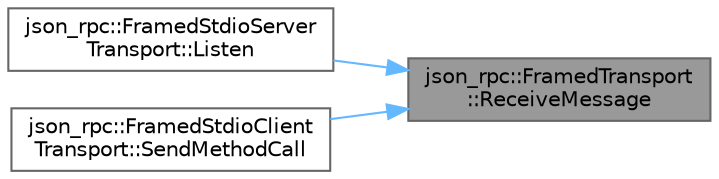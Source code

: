digraph "json_rpc::FramedTransport::ReceiveMessage"
{
 // LATEX_PDF_SIZE
  bgcolor="transparent";
  edge [fontname=Helvetica,fontsize=10,labelfontname=Helvetica,labelfontsize=10];
  node [fontname=Helvetica,fontsize=10,shape=box,height=0.2,width=0.4];
  rankdir="RL";
  Node1 [id="Node000001",label="json_rpc::FramedTransport\l::ReceiveMessage",height=0.2,width=0.4,color="gray40", fillcolor="grey60", style="filled", fontcolor="black",tooltip="Receives a framed message."];
  Node1 -> Node2 [id="edge1_Node000001_Node000002",dir="back",color="steelblue1",style="solid",tooltip=" "];
  Node2 [id="Node000002",label="json_rpc::FramedStdioServer\lTransport::Listen",height=0.2,width=0.4,color="grey40", fillcolor="white", style="filled",URL="$classjson__rpc_1_1FramedStdioServerTransport.html#a9defce0b2696eb94d03cf5f0e2d057f9",tooltip="Listens for incoming messages and dispatches them to the appropriate handlers."];
  Node1 -> Node3 [id="edge2_Node000001_Node000003",dir="back",color="steelblue1",style="solid",tooltip=" "];
  Node3 [id="Node000003",label="json_rpc::FramedStdioClient\lTransport::SendMethodCall",height=0.2,width=0.4,color="grey40", fillcolor="white", style="filled",URL="$classjson__rpc_1_1FramedStdioClientTransport.html#a2a877b1bf92d96ff9c20dca13c4eed51",tooltip="Sends an RPC method call to the server."];
}
